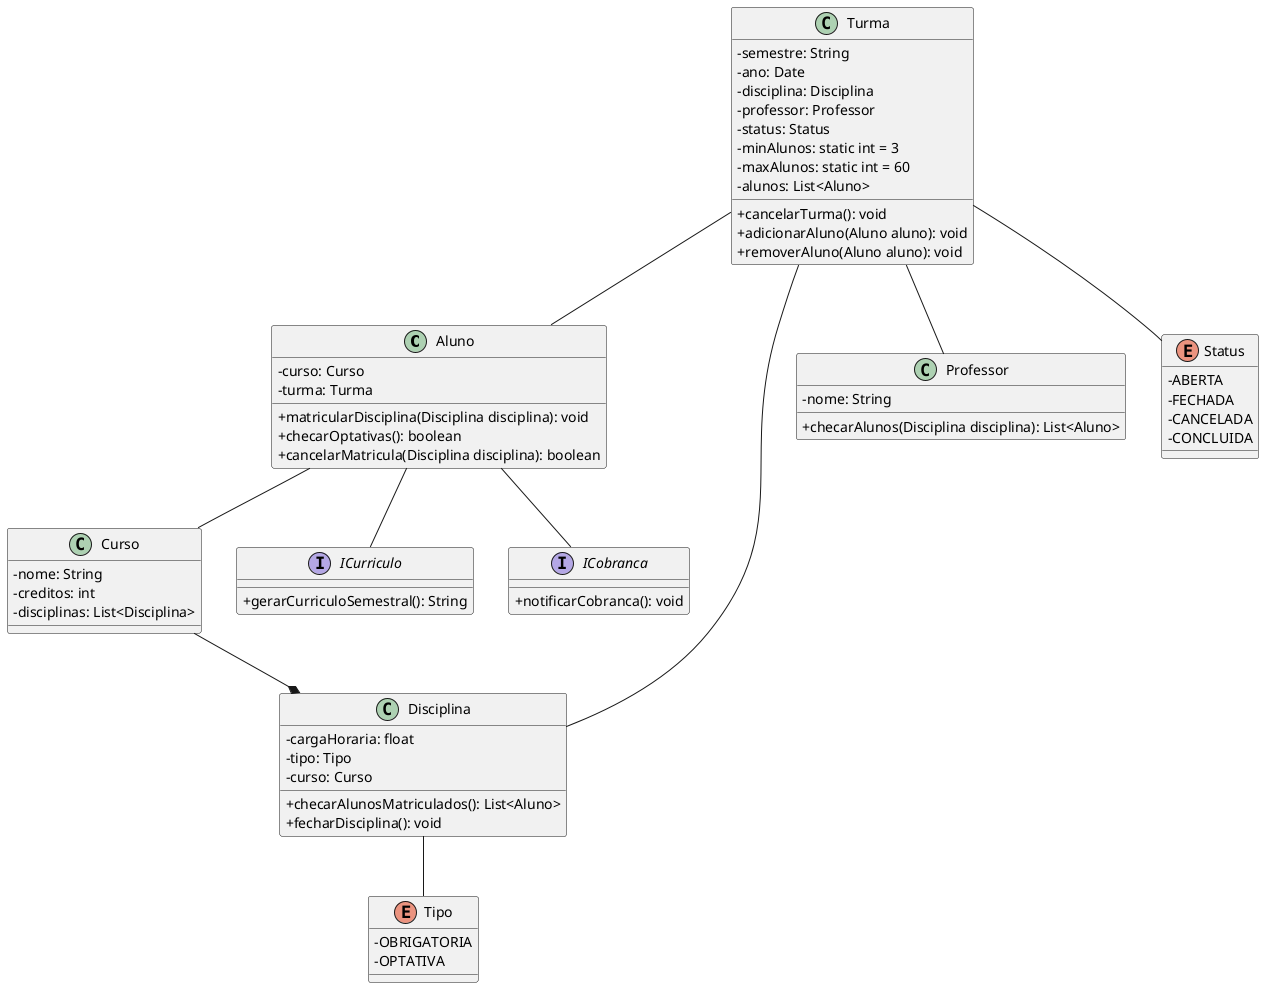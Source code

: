 @startuml
Aluno -- Curso
Curso --* Disciplina
Turma -- Professor
Turma -- Aluno
Turma -- Disciplina
Aluno -- ICurriculo
Aluno -- ICobranca
Disciplina -- Tipo
Turma -- Status

class Curso{
    - nome: String
    - creditos: int
    - disciplinas: List<Disciplina> 
}

interface ICurriculo{
    + gerarCurriculoSemestral(): String
}

interface ICobranca{
    + notificarCobranca(): void
}

class Aluno{
    - curso: Curso
    - turma: Turma
    + matricularDisciplina(Disciplina disciplina): void
    + checarOptativas(): boolean
    + cancelarMatricula(Disciplina disciplina): boolean
}

class Professor{
    - nome: String
    + checarAlunos(Disciplina disciplina): List<Aluno>
}

class Disciplina {
    - cargaHoraria: float
    - tipo: Tipo
    - curso: Curso
    + checarAlunosMatriculados(): List<Aluno>
    + fecharDisciplina(): void
}

enum Tipo {
    - OBRIGATORIA
    - OPTATIVA
}

class Turma {
    - semestre: String
    - ano: Date
    - disciplina: Disciplina
    - professor: Professor
    - status: Status
    - minAlunos: static int = 3
    - maxAlunos: static int = 60
    - alunos: List<Aluno>
    + cancelarTurma(): void
    + adicionarAluno(Aluno aluno): void
    + removerAluno(Aluno aluno): void
}

enum Status {
    - ABERTA
    - FECHADA
    - CANCELADA
    - CONCLUIDA
}

skinparam classAttributeIconSize 0
@enduml
